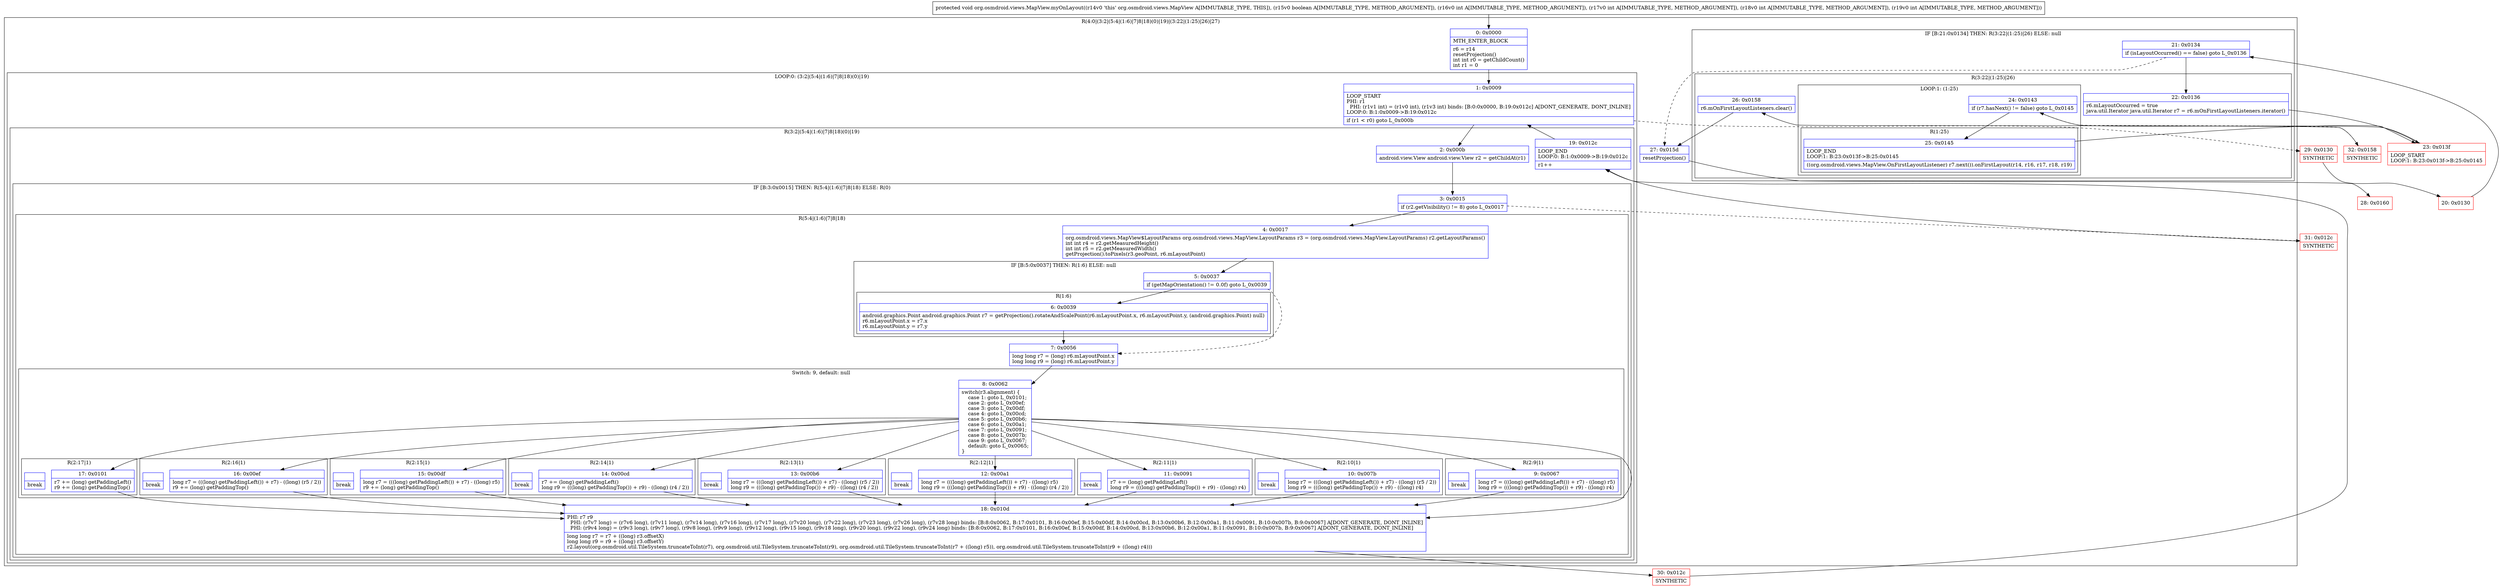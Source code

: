 digraph "CFG fororg.osmdroid.views.MapView.myOnLayout(ZIIII)V" {
subgraph cluster_Region_398224105 {
label = "R(4:0|(3:2|(5:4|(1:6)|7|8|18)(0)|19)|(3:22|(1:25)|26)|27)";
node [shape=record,color=blue];
Node_0 [shape=record,label="{0\:\ 0x0000|MTH_ENTER_BLOCK\l|r6 = r14\lresetProjection()\lint int r0 = getChildCount()\lint r1 = 0\l}"];
subgraph cluster_LoopRegion_2016059898 {
label = "LOOP:0: (3:2|(5:4|(1:6)|7|8|18)(0)|19)";
node [shape=record,color=blue];
Node_1 [shape=record,label="{1\:\ 0x0009|LOOP_START\lPHI: r1 \l  PHI: (r1v1 int) = (r1v0 int), (r1v3 int) binds: [B:0:0x0000, B:19:0x012c] A[DONT_GENERATE, DONT_INLINE]\lLOOP:0: B:1:0x0009\-\>B:19:0x012c\l|if (r1 \< r0) goto L_0x000b\l}"];
subgraph cluster_Region_28007274 {
label = "R(3:2|(5:4|(1:6)|7|8|18)(0)|19)";
node [shape=record,color=blue];
Node_2 [shape=record,label="{2\:\ 0x000b|android.view.View android.view.View r2 = getChildAt(r1)\l}"];
subgraph cluster_IfRegion_343764356 {
label = "IF [B:3:0x0015] THEN: R(5:4|(1:6)|7|8|18) ELSE: R(0)";
node [shape=record,color=blue];
Node_3 [shape=record,label="{3\:\ 0x0015|if (r2.getVisibility() != 8) goto L_0x0017\l}"];
subgraph cluster_Region_247473323 {
label = "R(5:4|(1:6)|7|8|18)";
node [shape=record,color=blue];
Node_4 [shape=record,label="{4\:\ 0x0017|org.osmdroid.views.MapView$LayoutParams org.osmdroid.views.MapView.LayoutParams r3 = (org.osmdroid.views.MapView.LayoutParams) r2.getLayoutParams()\lint int r4 = r2.getMeasuredHeight()\lint int r5 = r2.getMeasuredWidth()\lgetProjection().toPixels(r3.geoPoint, r6.mLayoutPoint)\l}"];
subgraph cluster_IfRegion_1754854181 {
label = "IF [B:5:0x0037] THEN: R(1:6) ELSE: null";
node [shape=record,color=blue];
Node_5 [shape=record,label="{5\:\ 0x0037|if (getMapOrientation() != 0.0f) goto L_0x0039\l}"];
subgraph cluster_Region_1351965885 {
label = "R(1:6)";
node [shape=record,color=blue];
Node_6 [shape=record,label="{6\:\ 0x0039|android.graphics.Point android.graphics.Point r7 = getProjection().rotateAndScalePoint(r6.mLayoutPoint.x, r6.mLayoutPoint.y, (android.graphics.Point) null)\lr6.mLayoutPoint.x = r7.x\lr6.mLayoutPoint.y = r7.y\l}"];
}
}
Node_7 [shape=record,label="{7\:\ 0x0056|long long r7 = (long) r6.mLayoutPoint.x\llong long r9 = (long) r6.mLayoutPoint.y\l}"];
subgraph cluster_SwitchRegion_514914947 {
label = "Switch: 9, default: null";
node [shape=record,color=blue];
Node_8 [shape=record,label="{8\:\ 0x0062|switch(r3.alignment) \{\l    case 1: goto L_0x0101;\l    case 2: goto L_0x00ef;\l    case 3: goto L_0x00df;\l    case 4: goto L_0x00cd;\l    case 5: goto L_0x00b6;\l    case 6: goto L_0x00a1;\l    case 7: goto L_0x0091;\l    case 8: goto L_0x007b;\l    case 9: goto L_0x0067;\l    default: goto L_0x0065;\l\}\l}"];
subgraph cluster_Region_849328251 {
label = "R(2:17|1)";
node [shape=record,color=blue];
Node_17 [shape=record,label="{17\:\ 0x0101|r7 += (long) getPaddingLeft()\lr9 += (long) getPaddingTop()\l}"];
Node_InsnContainer_1695188982 [shape=record,label="{|break\l}"];
}
subgraph cluster_Region_1005936500 {
label = "R(2:16|1)";
node [shape=record,color=blue];
Node_16 [shape=record,label="{16\:\ 0x00ef|long r7 = (((long) getPaddingLeft()) + r7) \- ((long) (r5 \/ 2))\lr9 += (long) getPaddingTop()\l}"];
Node_InsnContainer_1809793729 [shape=record,label="{|break\l}"];
}
subgraph cluster_Region_1893123711 {
label = "R(2:15|1)";
node [shape=record,color=blue];
Node_15 [shape=record,label="{15\:\ 0x00df|long r7 = (((long) getPaddingLeft()) + r7) \- ((long) r5)\lr9 += (long) getPaddingTop()\l}"];
Node_InsnContainer_304407999 [shape=record,label="{|break\l}"];
}
subgraph cluster_Region_1633755309 {
label = "R(2:14|1)";
node [shape=record,color=blue];
Node_14 [shape=record,label="{14\:\ 0x00cd|r7 += (long) getPaddingLeft()\llong r9 = (((long) getPaddingTop()) + r9) \- ((long) (r4 \/ 2))\l}"];
Node_InsnContainer_1024077061 [shape=record,label="{|break\l}"];
}
subgraph cluster_Region_504328264 {
label = "R(2:13|1)";
node [shape=record,color=blue];
Node_13 [shape=record,label="{13\:\ 0x00b6|long r7 = (((long) getPaddingLeft()) + r7) \- ((long) (r5 \/ 2))\llong r9 = (((long) getPaddingTop()) + r9) \- ((long) (r4 \/ 2))\l}"];
Node_InsnContainer_202258533 [shape=record,label="{|break\l}"];
}
subgraph cluster_Region_300280414 {
label = "R(2:12|1)";
node [shape=record,color=blue];
Node_12 [shape=record,label="{12\:\ 0x00a1|long r7 = (((long) getPaddingLeft()) + r7) \- ((long) r5)\llong r9 = (((long) getPaddingTop()) + r9) \- ((long) (r4 \/ 2))\l}"];
Node_InsnContainer_500607599 [shape=record,label="{|break\l}"];
}
subgraph cluster_Region_144207363 {
label = "R(2:11|1)";
node [shape=record,color=blue];
Node_11 [shape=record,label="{11\:\ 0x0091|r7 += (long) getPaddingLeft()\llong r9 = (((long) getPaddingTop()) + r9) \- ((long) r4)\l}"];
Node_InsnContainer_678079863 [shape=record,label="{|break\l}"];
}
subgraph cluster_Region_1620329461 {
label = "R(2:10|1)";
node [shape=record,color=blue];
Node_10 [shape=record,label="{10\:\ 0x007b|long r7 = (((long) getPaddingLeft()) + r7) \- ((long) (r5 \/ 2))\llong r9 = (((long) getPaddingTop()) + r9) \- ((long) r4)\l}"];
Node_InsnContainer_1155846010 [shape=record,label="{|break\l}"];
}
subgraph cluster_Region_92074655 {
label = "R(2:9|1)";
node [shape=record,color=blue];
Node_9 [shape=record,label="{9\:\ 0x0067|long r7 = (((long) getPaddingLeft()) + r7) \- ((long) r5)\llong r9 = (((long) getPaddingTop()) + r9) \- ((long) r4)\l}"];
Node_InsnContainer_970197651 [shape=record,label="{|break\l}"];
}
}
Node_18 [shape=record,label="{18\:\ 0x010d|PHI: r7 r9 \l  PHI: (r7v7 long) = (r7v6 long), (r7v11 long), (r7v14 long), (r7v16 long), (r7v17 long), (r7v20 long), (r7v22 long), (r7v23 long), (r7v26 long), (r7v28 long) binds: [B:8:0x0062, B:17:0x0101, B:16:0x00ef, B:15:0x00df, B:14:0x00cd, B:13:0x00b6, B:12:0x00a1, B:11:0x0091, B:10:0x007b, B:9:0x0067] A[DONT_GENERATE, DONT_INLINE]\l  PHI: (r9v4 long) = (r9v3 long), (r9v7 long), (r9v8 long), (r9v9 long), (r9v12 long), (r9v15 long), (r9v18 long), (r9v20 long), (r9v22 long), (r9v24 long) binds: [B:8:0x0062, B:17:0x0101, B:16:0x00ef, B:15:0x00df, B:14:0x00cd, B:13:0x00b6, B:12:0x00a1, B:11:0x0091, B:10:0x007b, B:9:0x0067] A[DONT_GENERATE, DONT_INLINE]\l|long long r7 = r7 + ((long) r3.offsetX)\llong long r9 = r9 + ((long) r3.offsetY)\lr2.layout(org.osmdroid.util.TileSystem.truncateToInt(r7), org.osmdroid.util.TileSystem.truncateToInt(r9), org.osmdroid.util.TileSystem.truncateToInt(r7 + ((long) r5)), org.osmdroid.util.TileSystem.truncateToInt(r9 + ((long) r4)))\l}"];
}
subgraph cluster_Region_293165588 {
label = "R(0)";
node [shape=record,color=blue];
}
}
Node_19 [shape=record,label="{19\:\ 0x012c|LOOP_END\lLOOP:0: B:1:0x0009\-\>B:19:0x012c\l|r1++\l}"];
}
}
subgraph cluster_IfRegion_1812286553 {
label = "IF [B:21:0x0134] THEN: R(3:22|(1:25)|26) ELSE: null";
node [shape=record,color=blue];
Node_21 [shape=record,label="{21\:\ 0x0134|if (isLayoutOccurred() == false) goto L_0x0136\l}"];
subgraph cluster_Region_381787356 {
label = "R(3:22|(1:25)|26)";
node [shape=record,color=blue];
Node_22 [shape=record,label="{22\:\ 0x0136|r6.mLayoutOccurred = true\ljava.util.Iterator java.util.Iterator r7 = r6.mOnFirstLayoutListeners.iterator()\l}"];
subgraph cluster_LoopRegion_1658734543 {
label = "LOOP:1: (1:25)";
node [shape=record,color=blue];
Node_24 [shape=record,label="{24\:\ 0x0143|if (r7.hasNext() != false) goto L_0x0145\l}"];
subgraph cluster_Region_1339432735 {
label = "R(1:25)";
node [shape=record,color=blue];
Node_25 [shape=record,label="{25\:\ 0x0145|LOOP_END\lLOOP:1: B:23:0x013f\-\>B:25:0x0145\l|((org.osmdroid.views.MapView.OnFirstLayoutListener) r7.next()).onFirstLayout(r14, r16, r17, r18, r19)\l}"];
}
}
Node_26 [shape=record,label="{26\:\ 0x0158|r6.mOnFirstLayoutListeners.clear()\l}"];
}
}
Node_27 [shape=record,label="{27\:\ 0x015d|resetProjection()\l}"];
}
Node_20 [shape=record,color=red,label="{20\:\ 0x0130}"];
Node_23 [shape=record,color=red,label="{23\:\ 0x013f|LOOP_START\lLOOP:1: B:23:0x013f\-\>B:25:0x0145\l}"];
Node_28 [shape=record,color=red,label="{28\:\ 0x0160}"];
Node_29 [shape=record,color=red,label="{29\:\ 0x0130|SYNTHETIC\l}"];
Node_30 [shape=record,color=red,label="{30\:\ 0x012c|SYNTHETIC\l}"];
Node_31 [shape=record,color=red,label="{31\:\ 0x012c|SYNTHETIC\l}"];
Node_32 [shape=record,color=red,label="{32\:\ 0x0158|SYNTHETIC\l}"];
MethodNode[shape=record,label="{protected void org.osmdroid.views.MapView.myOnLayout((r14v0 'this' org.osmdroid.views.MapView A[IMMUTABLE_TYPE, THIS]), (r15v0 boolean A[IMMUTABLE_TYPE, METHOD_ARGUMENT]), (r16v0 int A[IMMUTABLE_TYPE, METHOD_ARGUMENT]), (r17v0 int A[IMMUTABLE_TYPE, METHOD_ARGUMENT]), (r18v0 int A[IMMUTABLE_TYPE, METHOD_ARGUMENT]), (r19v0 int A[IMMUTABLE_TYPE, METHOD_ARGUMENT])) }"];
MethodNode -> Node_0;
Node_0 -> Node_1;
Node_1 -> Node_2;
Node_1 -> Node_29[style=dashed];
Node_2 -> Node_3;
Node_3 -> Node_4;
Node_3 -> Node_31[style=dashed];
Node_4 -> Node_5;
Node_5 -> Node_6;
Node_5 -> Node_7[style=dashed];
Node_6 -> Node_7;
Node_7 -> Node_8;
Node_8 -> Node_9;
Node_8 -> Node_10;
Node_8 -> Node_11;
Node_8 -> Node_12;
Node_8 -> Node_13;
Node_8 -> Node_14;
Node_8 -> Node_15;
Node_8 -> Node_16;
Node_8 -> Node_17;
Node_8 -> Node_18;
Node_17 -> Node_18;
Node_16 -> Node_18;
Node_15 -> Node_18;
Node_14 -> Node_18;
Node_13 -> Node_18;
Node_12 -> Node_18;
Node_11 -> Node_18;
Node_10 -> Node_18;
Node_9 -> Node_18;
Node_18 -> Node_30;
Node_19 -> Node_1;
Node_21 -> Node_22;
Node_21 -> Node_27[style=dashed];
Node_22 -> Node_23;
Node_24 -> Node_25;
Node_24 -> Node_32[style=dashed];
Node_25 -> Node_23;
Node_26 -> Node_27;
Node_27 -> Node_28;
Node_20 -> Node_21;
Node_23 -> Node_24;
Node_29 -> Node_20;
Node_30 -> Node_19;
Node_31 -> Node_19;
Node_32 -> Node_26;
}

